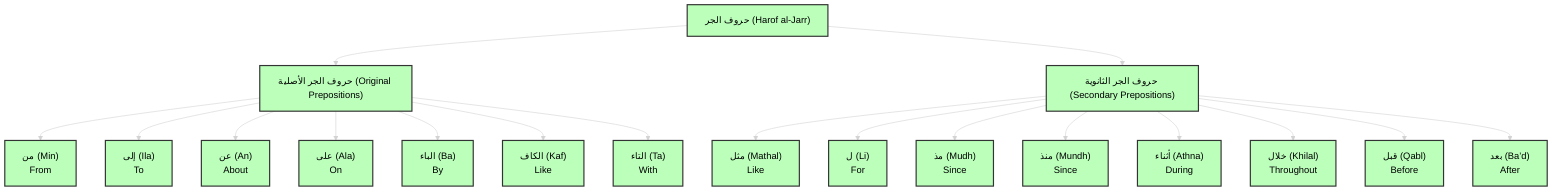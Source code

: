 %%{init: {'theme': 'dark', 'themeVariables': {'darkMode': true}, "flowchart" : { "curve" : "basis", "nodeSpacing" : 50, "rankSpacing" : 50 } } }%%
graph TB
A["حروف الجر (Harof al-Jarr)"] --> B["حروف الجر الأصلية (Original Prepositions)"]
A --> C["حروف الجر الثانوية (Secondary Prepositions)"]
B --> D["من (Min) <br> From"]
B --> E["إلى (Ila) <br> To"]
B --> F["عن (An) <br> About"]
B --> G["على (Ala) <br> On"]
B --> H["الباء (Ba) <br> By"]
B --> I["الكاف (Kaf) <br> Like"]
B --> J["التاء (Ta) <br> With"]
C --> K["مثل (Mathal) <br> Like"]
C --> L["ل (Li) <br> For"]
C --> M["مذ (Mudh) <br> Since"]
C --> N["منذ (Mundh) <br> Since"]
C --> O["أثناء (Athna) <br> During"]
C --> P["خلال (Khilal) <br> Throughout"]
C --> Q["قبل (Qabl) <br> Before"]
C --> R["بعد (Ba’d) <br> After"]

classDef greenShade fill:#bfb,stroke:#333,stroke-width:2px,color:#000
class A,B,C,D,E,F,G,H,I,J,K,L,M,N,O,P,Q,R greenShade;